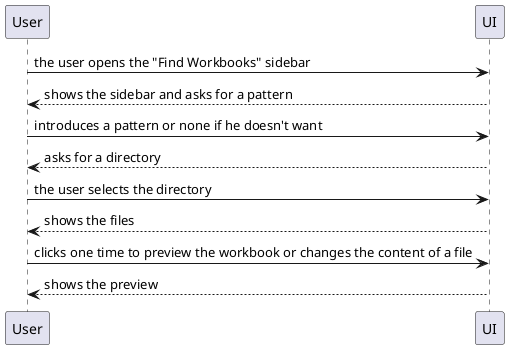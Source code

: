 @startuml IPC02.3_multiple_workbook_search_analysis.png

User->UI: the user opens the "Find Workbooks" sidebar
UI-->User: shows the sidebar and asks for a pattern
User->UI: introduces a pattern or none if he doesn't want
UI-->User: asks for a directory
User->UI: the user selects the directory
UI-->User: shows the files
User->UI: clicks one time to preview the workbook or changes the content of a file
UI-->User: shows the preview

@enduml
